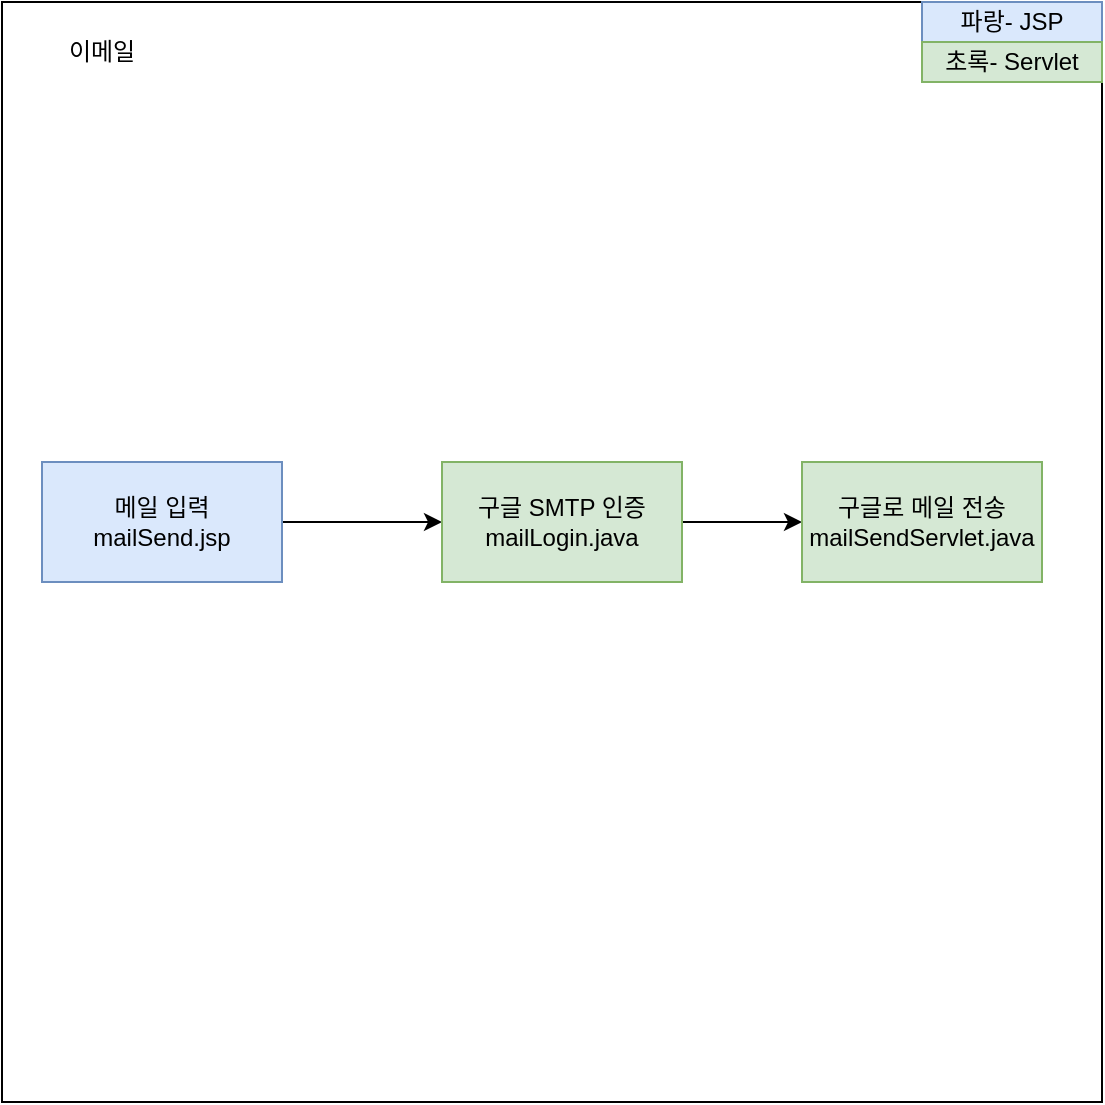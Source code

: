 <mxfile version="14.7.0" type="github">
  <diagram id="nRoWoWauHmWR9sNnY2lx" name="Page-1">
    <mxGraphModel dx="780" dy="1112" grid="1" gridSize="10" guides="1" tooltips="1" connect="1" arrows="1" fold="1" page="1" pageScale="1" pageWidth="827" pageHeight="1169" math="0" shadow="0">
      <root>
        <mxCell id="0" />
        <mxCell id="1" parent="0" />
        <mxCell id="m4Q2QqAQoemr7U1eXL4K-1" value="" style="whiteSpace=wrap;html=1;aspect=fixed;" vertex="1" parent="1">
          <mxGeometry x="80" y="220" width="550" height="550" as="geometry" />
        </mxCell>
        <mxCell id="m4Q2QqAQoemr7U1eXL4K-8" style="edgeStyle=orthogonalEdgeStyle;rounded=0;orthogonalLoop=1;jettySize=auto;html=1;" edge="1" parent="1" source="m4Q2QqAQoemr7U1eXL4K-2" target="m4Q2QqAQoemr7U1eXL4K-6">
          <mxGeometry relative="1" as="geometry" />
        </mxCell>
        <mxCell id="m4Q2QqAQoemr7U1eXL4K-2" value="메일 입력&lt;br&gt;mailSend.jsp" style="rounded=0;whiteSpace=wrap;html=1;fillColor=#dae8fc;strokeColor=#6c8ebf;" vertex="1" parent="1">
          <mxGeometry x="100" y="450" width="120" height="60" as="geometry" />
        </mxCell>
        <mxCell id="m4Q2QqAQoemr7U1eXL4K-3" value="이메일" style="text;html=1;strokeColor=none;fillColor=none;align=center;verticalAlign=middle;whiteSpace=wrap;rounded=0;" vertex="1" parent="1">
          <mxGeometry x="90" y="230" width="80" height="30" as="geometry" />
        </mxCell>
        <mxCell id="m4Q2QqAQoemr7U1eXL4K-4" value="파랑- JSP" style="text;html=1;strokeColor=#6c8ebf;fillColor=#dae8fc;align=center;verticalAlign=middle;whiteSpace=wrap;rounded=0;" vertex="1" parent="1">
          <mxGeometry x="540" y="220" width="90" height="20" as="geometry" />
        </mxCell>
        <mxCell id="m4Q2QqAQoemr7U1eXL4K-5" value="초록- Servlet" style="text;html=1;strokeColor=#82b366;fillColor=#d5e8d4;align=center;verticalAlign=middle;whiteSpace=wrap;rounded=0;" vertex="1" parent="1">
          <mxGeometry x="540" y="240" width="90" height="20" as="geometry" />
        </mxCell>
        <mxCell id="m4Q2QqAQoemr7U1eXL4K-9" style="edgeStyle=orthogonalEdgeStyle;rounded=0;orthogonalLoop=1;jettySize=auto;html=1;" edge="1" parent="1" source="m4Q2QqAQoemr7U1eXL4K-6" target="m4Q2QqAQoemr7U1eXL4K-7">
          <mxGeometry relative="1" as="geometry" />
        </mxCell>
        <mxCell id="m4Q2QqAQoemr7U1eXL4K-6" value="구글 SMTP 인증&lt;br&gt;mailLogin.java" style="rounded=0;whiteSpace=wrap;html=1;fillColor=#d5e8d4;strokeColor=#82b366;" vertex="1" parent="1">
          <mxGeometry x="300" y="450" width="120" height="60" as="geometry" />
        </mxCell>
        <mxCell id="m4Q2QqAQoemr7U1eXL4K-7" value="구글로 메일 전송&lt;br&gt;mailSendServlet.java" style="rounded=0;whiteSpace=wrap;html=1;fillColor=#d5e8d4;strokeColor=#82b366;" vertex="1" parent="1">
          <mxGeometry x="480" y="450" width="120" height="60" as="geometry" />
        </mxCell>
      </root>
    </mxGraphModel>
  </diagram>
</mxfile>
